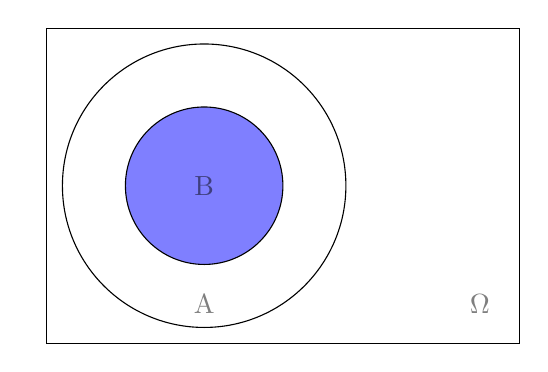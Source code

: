 \def\firstcircle{(0,0) circle (1.0cm)}
\def\thirdcircle{(0:0) circle (1.8 cm)}

% Now we can draw the sets:
\begin{tikzpicture}
\begin{scope}[shift={(3cm,-5cm)}, fill opacity=0.5]
\draw (-2,-2) rectangle(4,2) ;
\node at (3.5,-1.5) {$\Omega$};
\fill[blue] \firstcircle;
\draw \firstcircle ;
\draw \thirdcircle ;
\node at (0,0) {B};
\node at (0,-1.5) {A};
\end{scope}
\end{tikzpicture}
